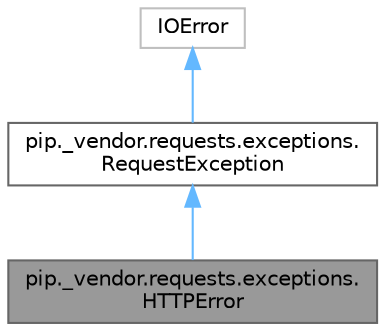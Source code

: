 digraph "pip._vendor.requests.exceptions.HTTPError"
{
 // LATEX_PDF_SIZE
  bgcolor="transparent";
  edge [fontname=Helvetica,fontsize=10,labelfontname=Helvetica,labelfontsize=10];
  node [fontname=Helvetica,fontsize=10,shape=box,height=0.2,width=0.4];
  Node1 [id="Node000001",label="pip._vendor.requests.exceptions.\lHTTPError",height=0.2,width=0.4,color="gray40", fillcolor="grey60", style="filled", fontcolor="black",tooltip=" "];
  Node2 -> Node1 [id="edge3_Node000001_Node000002",dir="back",color="steelblue1",style="solid",tooltip=" "];
  Node2 [id="Node000002",label="pip._vendor.requests.exceptions.\lRequestException",height=0.2,width=0.4,color="gray40", fillcolor="white", style="filled",URL="$d5/d87/classpip_1_1__vendor_1_1requests_1_1exceptions_1_1RequestException.html",tooltip=" "];
  Node3 -> Node2 [id="edge4_Node000002_Node000003",dir="back",color="steelblue1",style="solid",tooltip=" "];
  Node3 [id="Node000003",label="IOError",height=0.2,width=0.4,color="grey75", fillcolor="white", style="filled",URL="$d3/df1/classIOError.html",tooltip=" "];
}
